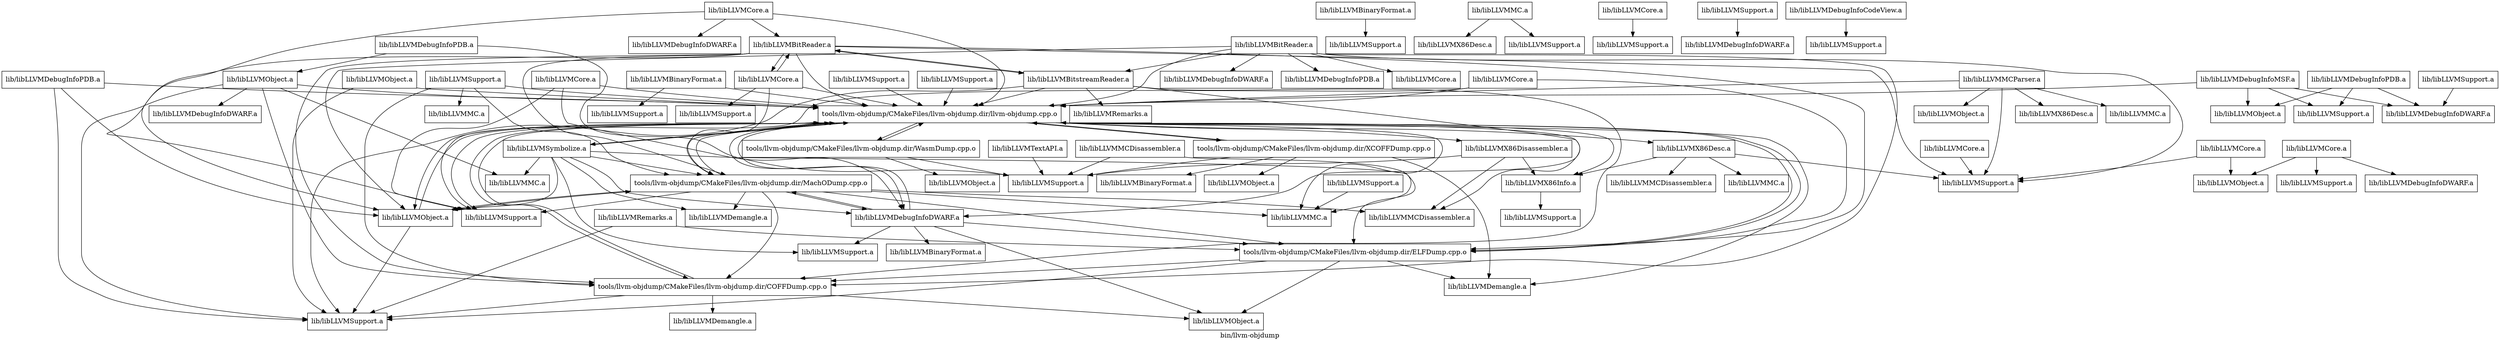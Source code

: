 digraph "bin/llvm-objdump" {
	label="bin/llvm-objdump";

	Node0x560679d37140 [shape=record,shape=record,label="{tools/llvm-objdump/CMakeFiles/llvm-objdump.dir/llvm-objdump.cpp.o}"];
	Node0x560679d37140 -> Node0x560679d37828;
	Node0x560679d37140 -> Node0x560679d3ae98;
	Node0x560679d37140 -> Node0x560679d3be08;
	Node0x560679d37140 -> Node0x560679d3c1b0;
	Node0x560679d37140 -> Node0x560679d39f90;
	Node0x560679d37140 -> Node0x560679d499d0;
	Node0x560679d37140 -> Node0x560679d39f28;
	Node0x560679d37140 -> Node0x560679d3a198;
	Node0x560679d37140 -> Node0x560679d3c5c0;
	Node0x560679d37140 -> Node0x560679d4f670;
	Node0x560679d37140 -> Node0x560679d4c000;
	Node0x560679d37140 -> Node0x560679d3ecc0;
	Node0x560679d37140 -> Node0x560679d4d860;
	Node0x560679d37140 -> Node0x560679d41be0;
	Node0x560679d37140 -> Node0x560679d37b00;
	Node0x560679d37828 [shape=record,shape=record,label="{tools/llvm-objdump/CMakeFiles/llvm-objdump.dir/COFFDump.cpp.o}"];
	Node0x560679d37828 -> Node0x560679d37140;
	Node0x560679d37828 -> Node0x560679d4b090;
	Node0x560679d37828 -> Node0x560679d4dba0;
	Node0x560679d37828 -> Node0x560679d39b18;
	Node0x560679d3ae98 [shape=record,shape=record,label="{tools/llvm-objdump/CMakeFiles/llvm-objdump.dir/ELFDump.cpp.o}"];
	Node0x560679d3ae98 -> Node0x560679d37140;
	Node0x560679d3ae98 -> Node0x560679d37828;
	Node0x560679d3ae98 -> Node0x560679d4f670;
	Node0x560679d3ae98 -> Node0x560679d4dba0;
	Node0x560679d3ae98 -> Node0x560679d39b18;
	Node0x560679d3be08 [shape=record,shape=record,label="{tools/llvm-objdump/CMakeFiles/llvm-objdump.dir/MachODump.cpp.o}"];
	Node0x560679d3be08 -> Node0x560679d37140;
	Node0x560679d3be08 -> Node0x560679d37828;
	Node0x560679d3be08 -> Node0x560679d3ae98;
	Node0x560679d3be08 -> Node0x560679d3c5c0;
	Node0x560679d3be08 -> Node0x560679d4a050;
	Node0x560679d3be08 -> Node0x560679d4c000;
	Node0x560679d3be08 -> Node0x560679d3ecc0;
	Node0x560679d3be08 -> Node0x560679d4d860;
	Node0x560679d3be08 -> Node0x560679d41be0;
	Node0x560679d3c1b0 [shape=record,shape=record,label="{tools/llvm-objdump/CMakeFiles/llvm-objdump.dir/WasmDump.cpp.o}"];
	Node0x560679d3c1b0 -> Node0x560679d37140;
	Node0x560679d3c1b0 -> Node0x560679d4f8e0;
	Node0x560679d3c1b0 -> Node0x560679d3ce48;
	Node0x560679d39f90 [shape=record,shape=record,label="{tools/llvm-objdump/CMakeFiles/llvm-objdump.dir/XCOFFDump.cpp.o}"];
	Node0x560679d39f90 -> Node0x560679d37140;
	Node0x560679d39f90 -> Node0x560679d3b580;
	Node0x560679d39f90 -> Node0x560679d4f670;
	Node0x560679d39f90 -> Node0x560679d4ad50;
	Node0x560679d39f90 -> Node0x560679d3ce48;
	Node0x560679d499d0 [shape=record,shape=record,label="{lib/libLLVMX86Desc.a}"];
	Node0x560679d499d0 -> Node0x560679d3a198;
	Node0x560679d499d0 -> Node0x560679d4c068;
	Node0x560679d499d0 -> Node0x560679d45c78;
	Node0x560679d499d0 -> Node0x560679d4d5f0;
	Node0x560679d39f28 [shape=record,shape=record,label="{lib/libLLVMX86Disassembler.a}"];
	Node0x560679d39f28 -> Node0x560679d3a198;
	Node0x560679d39f28 -> Node0x560679d3ecc0;
	Node0x560679d39f28 -> Node0x560679d3ce48;
	Node0x560679d3a198 [shape=record,shape=record,label="{lib/libLLVMX86Info.a}"];
	Node0x560679d3a198 -> Node0x560679d3a408;
	Node0x560679d3c5c0 [shape=record,shape=record,label="{lib/libLLVMDebugInfoDWARF.a}"];
	Node0x560679d3c5c0 -> Node0x560679d37140;
	Node0x560679d3c5c0 -> Node0x560679d3ae98;
	Node0x560679d3c5c0 -> Node0x560679d3be08;
	Node0x560679d3c5c0 -> Node0x560679d36440;
	Node0x560679d3c5c0 -> Node0x560679d4dba0;
	Node0x560679d3c5c0 -> Node0x560679d3f8f0;
	Node0x560679d4f670 [shape=record,shape=record,label="{lib/libLLVMDemangle.a}"];
	Node0x560679d4c000 [shape=record,shape=record,label="{lib/libLLVMMC.a}"];
	Node0x560679d3ecc0 [shape=record,shape=record,label="{lib/libLLVMMCDisassembler.a}"];
	Node0x560679d4d860 [shape=record,shape=record,label="{lib/libLLVMObject.a}"];
	Node0x560679d4d860 -> Node0x560679d37140;
	Node0x560679d4d860 -> Node0x560679d3be08;
	Node0x560679d4d860 -> Node0x560679d39b18;
	Node0x560679d41be0 [shape=record,shape=record,label="{lib/libLLVMSupport.a}"];
	Node0x560679d37b00 [shape=record,shape=record,label="{lib/libLLVMSymbolize.a}"];
	Node0x560679d37b00 -> Node0x560679d37140;
	Node0x560679d37b00 -> Node0x560679d3ae98;
	Node0x560679d37b00 -> Node0x560679d3be08;
	Node0x560679d37b00 -> Node0x560679d3c5c0;
	Node0x560679d37b00 -> Node0x560679d4a050;
	Node0x560679d37b00 -> Node0x560679d46df0;
	Node0x560679d37b00 -> Node0x560679d4d860;
	Node0x560679d37b00 -> Node0x560679d3f8f0;
	Node0x560679d4b090 [shape=record,shape=record,label="{lib/libLLVMDemangle.a}"];
	Node0x560679d4dba0 [shape=record,shape=record,label="{lib/libLLVMObject.a}"];
	Node0x560679d39b18 [shape=record,shape=record,label="{lib/libLLVMSupport.a}"];
	Node0x560679d4a050 [shape=record,shape=record,label="{lib/libLLVMDemangle.a}"];
	Node0x560679d4f8e0 [shape=record,shape=record,label="{lib/libLLVMObject.a}"];
	Node0x560679d3ce48 [shape=record,shape=record,label="{lib/libLLVMSupport.a}"];
	Node0x560679d3b580 [shape=record,shape=record,label="{lib/libLLVMBinaryFormat.a}"];
	Node0x560679d4ad50 [shape=record,shape=record,label="{lib/libLLVMObject.a}"];
	Node0x560679d4c068 [shape=record,shape=record,label="{lib/libLLVMMC.a}"];
	Node0x560679d45c78 [shape=record,shape=record,label="{lib/libLLVMMCDisassembler.a}"];
	Node0x560679d4d5f0 [shape=record,shape=record,label="{lib/libLLVMSupport.a}"];
	Node0x560679d3a408 [shape=record,shape=record,label="{lib/libLLVMSupport.a}"];
	Node0x560679d3b108 [shape=record,shape=record,label="{lib/libLLVMBinaryFormat.a}"];
	Node0x560679d3b108 -> Node0x560679d4dfb0;
	Node0x560679d4dfb0 [shape=record,shape=record,label="{lib/libLLVMSupport.a}"];
	Node0x560679d36440 [shape=record,shape=record,label="{lib/libLLVMBinaryFormat.a}"];
	Node0x560679d3f8f0 [shape=record,shape=record,label="{lib/libLLVMSupport.a}"];
	Node0x560679d4b848 [shape=record,shape=record,label="{lib/libLLVMMC.a}"];
	Node0x560679d4b848 -> Node0x560679d466a0;
	Node0x560679d4b848 -> Node0x560679d48a60;
	Node0x560679d466a0 [shape=record,shape=record,label="{lib/libLLVMX86Desc.a}"];
	Node0x560679d48a60 [shape=record,shape=record,label="{lib/libLLVMSupport.a}"];
	Node0x560679d3dc80 [shape=record,shape=record,label="{lib/libLLVMMCDisassembler.a}"];
	Node0x560679d3dc80 -> Node0x560679d4c000;
	Node0x560679d3dc80 -> Node0x560679d3ce48;
	Node0x560679d4ebe0 [shape=record,shape=record,label="{lib/libLLVMBinaryFormat.a}"];
	Node0x560679d4ebe0 -> Node0x560679d37140;
	Node0x560679d4ebe0 -> Node0x560679d4dcd8;
	Node0x560679d4dcd8 [shape=record,shape=record,label="{lib/libLLVMSupport.a}"];
	Node0x560679d4eeb8 [shape=record,shape=record,label="{lib/libLLVMObject.a}"];
	Node0x560679d4eeb8 -> Node0x560679d37140;
	Node0x560679d4eeb8 -> Node0x560679d37828;
	Node0x560679d4eeb8 -> Node0x560679d36718;
	Node0x560679d4eeb8 -> Node0x560679d46df0;
	Node0x560679d4eeb8 -> Node0x560679d39b18;
	Node0x560679d36718 [shape=record,shape=record,label="{lib/libLLVMDebugInfoDWARF.a}"];
	Node0x560679d46df0 [shape=record,shape=record,label="{lib/libLLVMMC.a}"];
	Node0x560679d36780 [shape=record,shape=record,label="{lib/libLLVMObject.a}"];
	Node0x560679d36780 -> Node0x560679d37140;
	Node0x560679d36780 -> Node0x560679d39b18;
	Node0x560679d36168 [shape=record,shape=record,label="{lib/libLLVMDebugInfoPDB.a}"];
	Node0x560679d36168 -> Node0x560679d37140;
	Node0x560679d36168 -> Node0x560679d4d860;
	Node0x560679d36168 -> Node0x560679d39b18;
	Node0x560679d41630 [shape=record,shape=record,label="{lib/libLLVMSupport.a}"];
	Node0x560679d41630 -> Node0x560679d439f0;
	Node0x560679d439f0 [shape=record,shape=record,label="{lib/libLLVMDebugInfoDWARF.a}"];
	Node0x560679d41eb8 [shape=record,shape=record,label="{lib/libLLVMDebugInfoPDB.a}"];
	Node0x560679d41eb8 -> Node0x560679d439f0;
	Node0x560679d41eb8 -> Node0x560679d4fbb8;
	Node0x560679d41eb8 -> Node0x560679d37dd8;
	Node0x560679d4fbb8 [shape=record,shape=record,label="{lib/libLLVMObject.a}"];
	Node0x560679d37dd8 [shape=record,shape=record,label="{lib/libLLVMSupport.a}"];
	Node0x560679d45250 [shape=record,shape=record,label="{lib/libLLVMDebugInfoPDB.a}"];
	Node0x560679d45250 -> Node0x560679d4eeb8;
	Node0x560679d45250 -> Node0x560679d3ce48;
	Node0x560679d45c10 [shape=record,shape=record,label="{lib/libLLVMDebugInfoMSF.a}"];
	Node0x560679d45c10 -> Node0x560679d37140;
	Node0x560679d45c10 -> Node0x560679d439f0;
	Node0x560679d45c10 -> Node0x560679d4fbb8;
	Node0x560679d45c10 -> Node0x560679d37dd8;
	Node0x560679d412f0 [shape=record,shape=record,label="{lib/libLLVMBitReader.a}"];
	Node0x560679d412f0 -> Node0x560679d37140;
	Node0x560679d412f0 -> Node0x560679d37828;
	Node0x560679d412f0 -> Node0x560679d3ae98;
	Node0x560679d412f0 -> Node0x560679d3be08;
	Node0x560679d412f0 -> Node0x560679d4d860;
	Node0x560679d412f0 -> Node0x560679d4d5f0;
	Node0x560679d412f0 -> Node0x560679d36648;
	Node0x560679d412f0 -> Node0x560679d41f20;
	Node0x560679d36648 [shape=record,shape=record,label="{lib/libLLVMCore.a}"];
	Node0x560679d36648 -> Node0x560679d37140;
	Node0x560679d36648 -> Node0x560679d3be08;
	Node0x560679d36648 -> Node0x560679d48e08;
	Node0x560679d36648 -> Node0x560679d412f0;
	Node0x560679d41f20 [shape=record,shape=record,label="{lib/libLLVMBitstreamReader.a}"];
	Node0x560679d41f20 -> Node0x560679d37140;
	Node0x560679d41f20 -> Node0x560679d37828;
	Node0x560679d41f20 -> Node0x560679d3c5c0;
	Node0x560679d41f20 -> Node0x560679d39b18;
	Node0x560679d41f20 -> Node0x560679d412f0;
	Node0x560679d41f20 -> Node0x560679d40110;
	Node0x560679d38590 [shape=record,shape=record,label="{lib/libLLVMSupport.a}"];
	Node0x560679d38590 -> Node0x560679d4c000;
	Node0x560679d37b68 [shape=record,shape=record,label="{lib/libLLVMBitReader.a}"];
	Node0x560679d37b68 -> Node0x560679d37140;
	Node0x560679d37b68 -> Node0x560679d37828;
	Node0x560679d37b68 -> Node0x560679d4f6d8;
	Node0x560679d37b68 -> Node0x560679d4d860;
	Node0x560679d37b68 -> Node0x560679d4d5f0;
	Node0x560679d37b68 -> Node0x560679d3a2d0;
	Node0x560679d37b68 -> Node0x560679d36e00;
	Node0x560679d37b68 -> Node0x560679d41f20;
	Node0x560679d4f6d8 [shape=record,shape=record,label="{lib/libLLVMDebugInfoDWARF.a}"];
	Node0x560679d3a2d0 [shape=record,shape=record,label="{lib/libLLVMDebugInfoPDB.a}"];
	Node0x560679d36e00 [shape=record,shape=record,label="{lib/libLLVMCore.a}"];
	Node0x560679d48e08 [shape=record,shape=record,label="{lib/libLLVMSupport.a}"];
	Node0x560679d4ab48 [shape=record,shape=record,label="{lib/libLLVMCore.a}"];
	Node0x560679d4ab48 -> Node0x560679d3e0f8;
	Node0x560679d3e0f8 [shape=record,shape=record,label="{lib/libLLVMSupport.a}"];
	Node0x560679d43e68 [shape=record,shape=record,label="{lib/libLLVMCore.a}"];
	Node0x560679d43e68 -> Node0x560679d4e490;
	Node0x560679d43e68 -> Node0x560679d44070;
	Node0x560679d43e68 -> Node0x560679d4cd68;
	Node0x560679d4e490 [shape=record,shape=record,label="{lib/libLLVMDebugInfoDWARF.a}"];
	Node0x560679d44070 [shape=record,shape=record,label="{lib/libLLVMObject.a}"];
	Node0x560679d4cd68 [shape=record,shape=record,label="{lib/libLLVMSupport.a}"];
	Node0x560679d3faf8 [shape=record,shape=record,label="{lib/libLLVMCore.a}"];
	Node0x560679d3faf8 -> Node0x560679d4d5f0;
	Node0x560679d47a20 [shape=record,shape=record,label="{lib/libLLVMSupport.a}"];
	Node0x560679d47a20 -> Node0x560679d37140;
	Node0x560679d483e0 [shape=record,shape=record,label="{lib/libLLVMCore.a}"];
	Node0x560679d483e0 -> Node0x560679d37140;
	Node0x560679d483e0 -> Node0x560679d38d48;
	Node0x560679d483e0 -> Node0x560679d41be0;
	Node0x560679d483e0 -> Node0x560679d412f0;
	Node0x560679d38d48 [shape=record,shape=record,label="{lib/libLLVMDebugInfoDWARF.a}"];
	Node0x560679d48da0 [shape=record,shape=record,label="{lib/libLLVMSupport.a}"];
	Node0x560679d48da0 -> Node0x560679d37140;
	Node0x560679d4a9a8 [shape=record,shape=record,label="{lib/libLLVMCore.a}"];
	Node0x560679d4a9a8 -> Node0x560679d44070;
	Node0x560679d4a9a8 -> Node0x560679d4d5f0;
	Node0x560679d3f548 [shape=record,shape=record,label="{lib/libLLVMCore.a}"];
	Node0x560679d3f548 -> Node0x560679d37140;
	Node0x560679d3f548 -> Node0x560679d3ae98;
	Node0x560679d3f548 -> Node0x560679d41be0;
	Node0x560679d3d258 [shape=record,shape=record,label="{lib/libLLVMSupport.a}"];
	Node0x560679d3d258 -> Node0x560679d4d450;
	Node0x560679d4d450 [shape=record,shape=record,label="{lib/libLLVMDebugInfoDWARF.a}"];
	Node0x560679d3d9a8 [shape=record,shape=record,label="{lib/libLLVMCore.a}"];
	Node0x560679d3d9a8 -> Node0x560679d37140;
	Node0x560679d3d9a8 -> Node0x560679d3c5c0;
	Node0x560679d3d9a8 -> Node0x560679d41be0;
	Node0x560679d41ff0 [shape=record,shape=record,label="{lib/libLLVMRemarks.a}"];
	Node0x560679d41ff0 -> Node0x560679d3ae98;
	Node0x560679d41ff0 -> Node0x560679d39b18;
	Node0x560679d3dae0 [shape=record,shape=record,label="{lib/libLLVMSupport.a}"];
	Node0x560679d3dae0 -> Node0x560679d37140;
	Node0x560679d3dae0 -> Node0x560679d37828;
	Node0x560679d3dae0 -> Node0x560679d3be08;
	Node0x560679d3dae0 -> Node0x560679d4a2c0;
	Node0x560679d4a2c0 [shape=record,shape=record,label="{lib/libLLVMMC.a}"];
	Node0x560679d40110 [shape=record,shape=record,label="{lib/libLLVMRemarks.a}"];
	Node0x560679d41aa8 [shape=record,shape=record,label="{lib/libLLVMMCParser.a}"];
	Node0x560679d41aa8 -> Node0x560679d37140;
	Node0x560679d41aa8 -> Node0x560679d3ef30;
	Node0x560679d41aa8 -> Node0x560679d4c958;
	Node0x560679d41aa8 -> Node0x560679d45f50;
	Node0x560679d41aa8 -> Node0x560679d4d5f0;
	Node0x560679d3ef30 [shape=record,shape=record,label="{lib/libLLVMX86Desc.a}"];
	Node0x560679d4c958 [shape=record,shape=record,label="{lib/libLLVMMC.a}"];
	Node0x560679d45f50 [shape=record,shape=record,label="{lib/libLLVMObject.a}"];
	Node0x560679d3ceb0 [shape=record,shape=record,label="{lib/libLLVMDebugInfoCodeView.a}"];
	Node0x560679d3ceb0 -> Node0x560679d4d790;
	Node0x560679d4d790 [shape=record,shape=record,label="{lib/libLLVMSupport.a}"];
	Node0x560679d40a00 [shape=record,shape=record,label="{lib/libLLVMTextAPI.a}"];
	Node0x560679d40a00 -> Node0x560679d3ce48;
}
